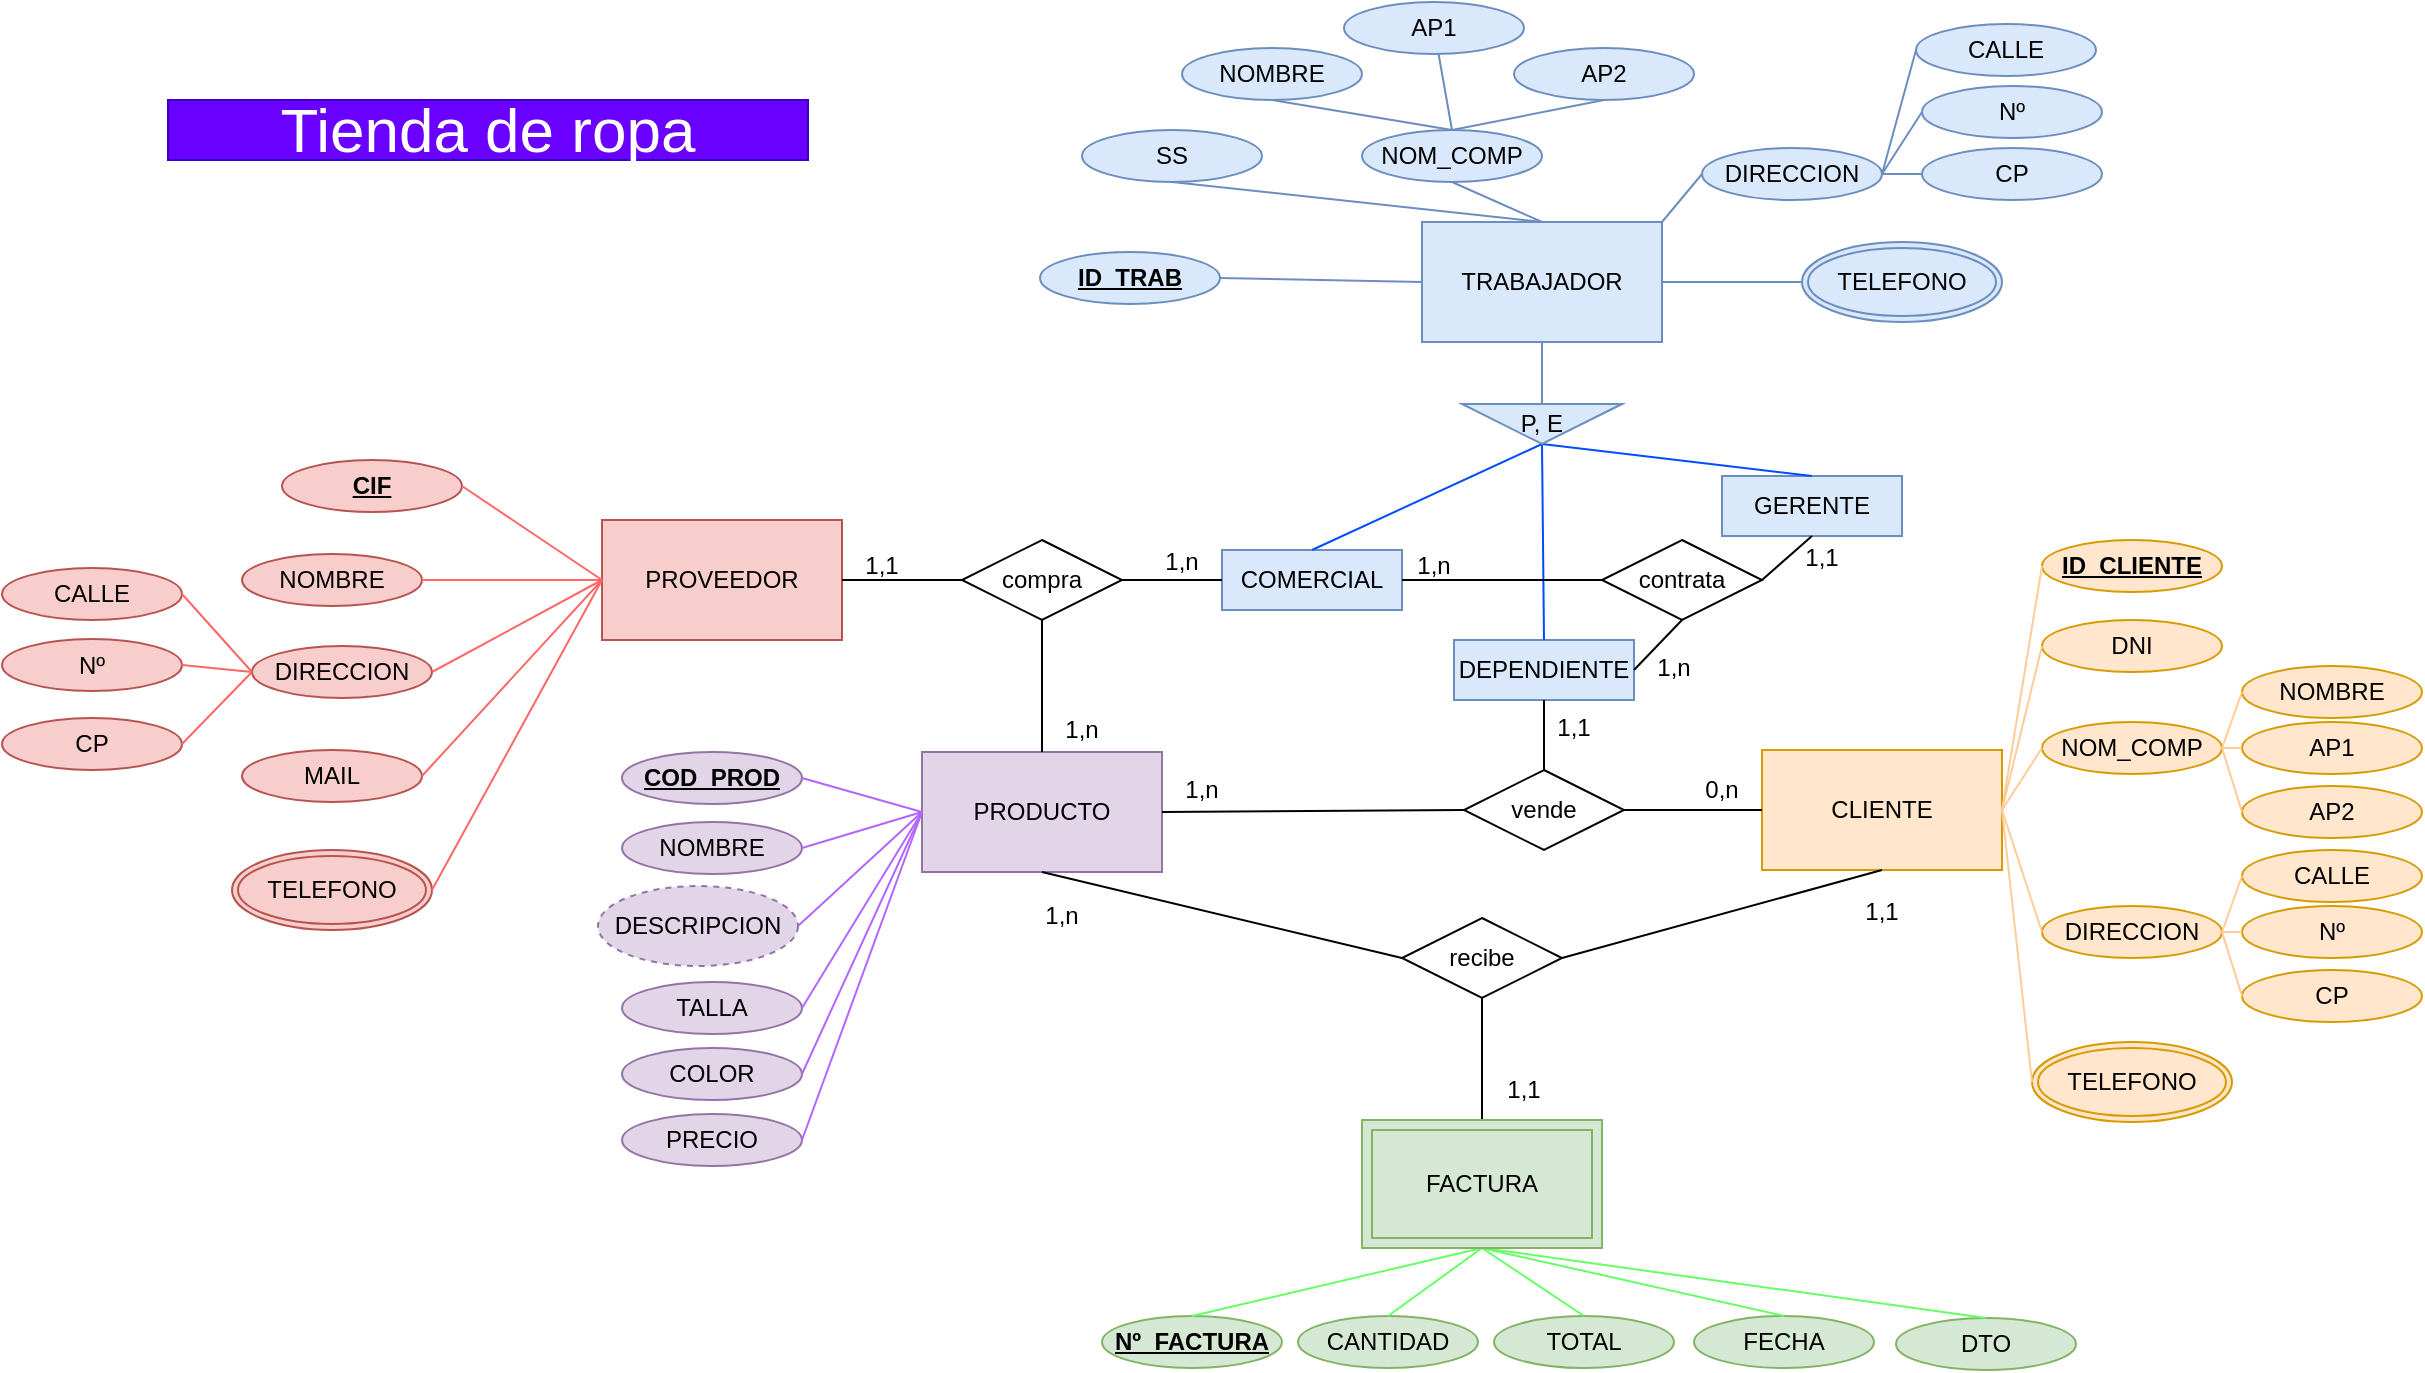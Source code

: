 <mxfile version="22.0.4" type="device">
  <diagram name="Página-1" id="v-BKjcXPvDKTuFPketS0">
    <mxGraphModel dx="1194" dy="1875" grid="1" gridSize="10" guides="1" tooltips="1" connect="1" arrows="1" fold="1" page="1" pageScale="1" pageWidth="827" pageHeight="1169" math="0" shadow="0">
      <root>
        <mxCell id="0" />
        <mxCell id="1" parent="0" />
        <mxCell id="u_h6qF6F0l-2hcXtqmzt-1" value="PRODUCTO" style="rounded=0;whiteSpace=wrap;html=1;fillColor=#e1d5e7;strokeColor=#9673a6;" parent="1" vertex="1">
          <mxGeometry x="220" y="285" width="120" height="60" as="geometry" />
        </mxCell>
        <mxCell id="u_h6qF6F0l-2hcXtqmzt-2" value="CLIENTE" style="rounded=0;whiteSpace=wrap;html=1;fillColor=#ffe6cc;strokeColor=#d79b00;" parent="1" vertex="1">
          <mxGeometry x="640" y="284" width="120" height="60" as="geometry" />
        </mxCell>
        <mxCell id="u_h6qF6F0l-2hcXtqmzt-3" value="PROVEEDOR" style="rounded=0;whiteSpace=wrap;html=1;fillColor=#f8cecc;strokeColor=#b85450;" parent="1" vertex="1">
          <mxGeometry x="60" y="169" width="120" height="60" as="geometry" />
        </mxCell>
        <mxCell id="u_h6qF6F0l-2hcXtqmzt-12" value="&lt;font style=&quot;font-size: 31px;&quot;&gt;Tienda de ropa&lt;/font&gt;" style="text;html=1;strokeColor=#3700CC;fillColor=#6a00ff;align=center;verticalAlign=middle;whiteSpace=wrap;rounded=0;fontColor=#ffffff;" parent="1" vertex="1">
          <mxGeometry x="-157" y="-41" width="320" height="30" as="geometry" />
        </mxCell>
        <mxCell id="u_h6qF6F0l-2hcXtqmzt-13" value="DEPENDIENTE" style="rounded=0;whiteSpace=wrap;html=1;fillColor=#dae8fc;strokeColor=#6c8ebf;" parent="1" vertex="1">
          <mxGeometry x="486" y="229" width="90" height="30" as="geometry" />
        </mxCell>
        <mxCell id="u_h6qF6F0l-2hcXtqmzt-14" value="COMERCIAL" style="rounded=0;whiteSpace=wrap;html=1;fillColor=#dae8fc;strokeColor=#6c8ebf;" parent="1" vertex="1">
          <mxGeometry x="370" y="184" width="90" height="30" as="geometry" />
        </mxCell>
        <mxCell id="u_h6qF6F0l-2hcXtqmzt-15" value="GERENTE" style="rounded=0;whiteSpace=wrap;html=1;fillColor=#dae8fc;strokeColor=#6c8ebf;" parent="1" vertex="1">
          <mxGeometry x="620" y="147" width="90" height="30" as="geometry" />
        </mxCell>
        <mxCell id="u_h6qF6F0l-2hcXtqmzt-17" value="compra" style="rhombus;whiteSpace=wrap;html=1;" parent="1" vertex="1">
          <mxGeometry x="240" y="179" width="80" height="40" as="geometry" />
        </mxCell>
        <mxCell id="u_h6qF6F0l-2hcXtqmzt-18" value="vende" style="rhombus;whiteSpace=wrap;html=1;" parent="1" vertex="1">
          <mxGeometry x="491" y="294" width="80" height="40" as="geometry" />
        </mxCell>
        <mxCell id="u_h6qF6F0l-2hcXtqmzt-19" value="" style="endArrow=none;html=1;rounded=0;entryX=0.5;entryY=1;entryDx=0;entryDy=0;" parent="1" source="u_h6qF6F0l-2hcXtqmzt-18" target="u_h6qF6F0l-2hcXtqmzt-13" edge="1">
          <mxGeometry width="50" height="50" relative="1" as="geometry">
            <mxPoint x="390" y="300" as="sourcePoint" />
            <mxPoint x="440" y="250" as="targetPoint" />
          </mxGeometry>
        </mxCell>
        <mxCell id="u_h6qF6F0l-2hcXtqmzt-20" value="" style="endArrow=none;html=1;rounded=0;entryX=0;entryY=0.5;entryDx=0;entryDy=0;exitX=1;exitY=0.5;exitDx=0;exitDy=0;" parent="1" source="u_h6qF6F0l-2hcXtqmzt-18" target="u_h6qF6F0l-2hcXtqmzt-2" edge="1">
          <mxGeometry width="50" height="50" relative="1" as="geometry">
            <mxPoint x="548" y="309" as="sourcePoint" />
            <mxPoint x="540" y="224" as="targetPoint" />
          </mxGeometry>
        </mxCell>
        <mxCell id="u_h6qF6F0l-2hcXtqmzt-21" value="" style="endArrow=none;html=1;rounded=0;entryX=0;entryY=0.5;entryDx=0;entryDy=0;exitX=1;exitY=0.5;exitDx=0;exitDy=0;" parent="1" source="u_h6qF6F0l-2hcXtqmzt-1" target="u_h6qF6F0l-2hcXtqmzt-18" edge="1">
          <mxGeometry width="50" height="50" relative="1" as="geometry">
            <mxPoint x="590" y="328" as="sourcePoint" />
            <mxPoint x="650" y="324" as="targetPoint" />
          </mxGeometry>
        </mxCell>
        <mxCell id="u_h6qF6F0l-2hcXtqmzt-22" value="" style="endArrow=none;html=1;rounded=0;entryX=0;entryY=0.5;entryDx=0;entryDy=0;exitX=1;exitY=0.5;exitDx=0;exitDy=0;" parent="1" source="u_h6qF6F0l-2hcXtqmzt-17" target="u_h6qF6F0l-2hcXtqmzt-14" edge="1">
          <mxGeometry width="50" height="50" relative="1" as="geometry">
            <mxPoint x="360" y="325" as="sourcePoint" />
            <mxPoint x="510" y="328" as="targetPoint" />
          </mxGeometry>
        </mxCell>
        <mxCell id="u_h6qF6F0l-2hcXtqmzt-23" value="" style="endArrow=none;html=1;rounded=0;entryX=0.5;entryY=0;entryDx=0;entryDy=0;exitX=0.5;exitY=1;exitDx=0;exitDy=0;" parent="1" source="u_h6qF6F0l-2hcXtqmzt-17" target="u_h6qF6F0l-2hcXtqmzt-1" edge="1">
          <mxGeometry width="50" height="50" relative="1" as="geometry">
            <mxPoint x="330" y="209" as="sourcePoint" />
            <mxPoint x="380" y="209" as="targetPoint" />
          </mxGeometry>
        </mxCell>
        <mxCell id="u_h6qF6F0l-2hcXtqmzt-24" value="" style="endArrow=none;html=1;rounded=0;entryX=1;entryY=0.5;entryDx=0;entryDy=0;exitX=0;exitY=0.5;exitDx=0;exitDy=0;" parent="1" source="u_h6qF6F0l-2hcXtqmzt-17" target="u_h6qF6F0l-2hcXtqmzt-3" edge="1">
          <mxGeometry width="50" height="50" relative="1" as="geometry">
            <mxPoint x="290" y="229" as="sourcePoint" />
            <mxPoint x="300" y="295" as="targetPoint" />
          </mxGeometry>
        </mxCell>
        <mxCell id="u_h6qF6F0l-2hcXtqmzt-25" value="" style="endArrow=none;html=1;rounded=0;entryX=1;entryY=0.5;entryDx=0;entryDy=0;exitX=0.5;exitY=0;exitDx=0;exitDy=0;strokeColor=#004DFF;" parent="1" source="u_h6qF6F0l-2hcXtqmzt-14" target="u_h6qF6F0l-2hcXtqmzt-29" edge="1">
          <mxGeometry width="50" height="50" relative="1" as="geometry">
            <mxPoint x="548" y="309" as="sourcePoint" />
            <mxPoint x="530" y="138" as="targetPoint" />
          </mxGeometry>
        </mxCell>
        <mxCell id="u_h6qF6F0l-2hcXtqmzt-26" value="" style="endArrow=none;html=1;rounded=0;entryX=1;entryY=0.5;entryDx=0;entryDy=0;exitX=0.5;exitY=0;exitDx=0;exitDy=0;strokeColor=#004DFF;" parent="1" source="u_h6qF6F0l-2hcXtqmzt-13" target="u_h6qF6F0l-2hcXtqmzt-29" edge="1">
          <mxGeometry width="50" height="50" relative="1" as="geometry">
            <mxPoint x="425" y="194" as="sourcePoint" />
            <mxPoint x="530" y="138" as="targetPoint" />
          </mxGeometry>
        </mxCell>
        <mxCell id="u_h6qF6F0l-2hcXtqmzt-27" value="" style="endArrow=none;html=1;rounded=0;exitX=0.5;exitY=0;exitDx=0;exitDy=0;entryX=1;entryY=0.5;entryDx=0;entryDy=0;strokeColor=#004DFF;" parent="1" source="u_h6qF6F0l-2hcXtqmzt-15" target="u_h6qF6F0l-2hcXtqmzt-29" edge="1">
          <mxGeometry width="50" height="50" relative="1" as="geometry">
            <mxPoint x="540" y="194" as="sourcePoint" />
            <mxPoint x="530" y="140" as="targetPoint" />
          </mxGeometry>
        </mxCell>
        <mxCell id="u_h6qF6F0l-2hcXtqmzt-28" value="TRABAJADOR" style="rounded=0;whiteSpace=wrap;html=1;fillColor=#dae8fc;strokeColor=#6c8ebf;" parent="1" vertex="1">
          <mxGeometry x="470" y="20" width="120" height="60" as="geometry" />
        </mxCell>
        <mxCell id="u_h6qF6F0l-2hcXtqmzt-29" value="P, E" style="triangle;whiteSpace=wrap;html=1;direction=south;fillColor=#dae8fc;strokeColor=#6c8ebf;" parent="1" vertex="1">
          <mxGeometry x="490" y="111" width="80" height="20" as="geometry" />
        </mxCell>
        <mxCell id="u_h6qF6F0l-2hcXtqmzt-30" value="" style="endArrow=none;html=1;rounded=0;entryX=0.5;entryY=1;entryDx=0;entryDy=0;exitX=0;exitY=0.5;exitDx=0;exitDy=0;fillColor=#dae8fc;strokeColor=#6c8ebf;" parent="1" source="u_h6qF6F0l-2hcXtqmzt-29" target="u_h6qF6F0l-2hcXtqmzt-28" edge="1">
          <mxGeometry width="50" height="50" relative="1" as="geometry">
            <mxPoint x="540" y="194" as="sourcePoint" />
            <mxPoint x="540" y="133" as="targetPoint" />
          </mxGeometry>
        </mxCell>
        <mxCell id="u_h6qF6F0l-2hcXtqmzt-31" value="contrata" style="rhombus;whiteSpace=wrap;html=1;" parent="1" vertex="1">
          <mxGeometry x="560" y="179" width="80" height="40" as="geometry" />
        </mxCell>
        <mxCell id="u_h6qF6F0l-2hcXtqmzt-32" value="" style="endArrow=none;html=1;rounded=0;entryX=0.5;entryY=1;entryDx=0;entryDy=0;exitX=1;exitY=0.5;exitDx=0;exitDy=0;" parent="1" source="u_h6qF6F0l-2hcXtqmzt-31" target="u_h6qF6F0l-2hcXtqmzt-15" edge="1">
          <mxGeometry width="50" height="50" relative="1" as="geometry">
            <mxPoint x="390" y="300" as="sourcePoint" />
            <mxPoint x="440" y="250" as="targetPoint" />
          </mxGeometry>
        </mxCell>
        <mxCell id="u_h6qF6F0l-2hcXtqmzt-33" value="" style="endArrow=none;html=1;rounded=0;entryX=0.5;entryY=1;entryDx=0;entryDy=0;exitX=1;exitY=0.5;exitDx=0;exitDy=0;" parent="1" source="u_h6qF6F0l-2hcXtqmzt-13" target="u_h6qF6F0l-2hcXtqmzt-31" edge="1">
          <mxGeometry width="50" height="50" relative="1" as="geometry">
            <mxPoint x="650" y="209" as="sourcePoint" />
            <mxPoint x="675" y="179" as="targetPoint" />
          </mxGeometry>
        </mxCell>
        <mxCell id="u_h6qF6F0l-2hcXtqmzt-34" value="" style="endArrow=none;html=1;rounded=0;entryX=0;entryY=0.5;entryDx=0;entryDy=0;exitX=1;exitY=0.5;exitDx=0;exitDy=0;" parent="1" source="u_h6qF6F0l-2hcXtqmzt-14" target="u_h6qF6F0l-2hcXtqmzt-31" edge="1">
          <mxGeometry width="50" height="50" relative="1" as="geometry">
            <mxPoint x="586" y="254" as="sourcePoint" />
            <mxPoint x="610" y="229" as="targetPoint" />
          </mxGeometry>
        </mxCell>
        <mxCell id="u_h6qF6F0l-2hcXtqmzt-35" value="recibe" style="rhombus;whiteSpace=wrap;html=1;" parent="1" vertex="1">
          <mxGeometry x="460" y="368" width="80" height="40" as="geometry" />
        </mxCell>
        <mxCell id="u_h6qF6F0l-2hcXtqmzt-36" value="" style="endArrow=none;html=1;rounded=0;entryX=0.5;entryY=1;entryDx=0;entryDy=0;exitX=1;exitY=0.5;exitDx=0;exitDy=0;" parent="1" source="u_h6qF6F0l-2hcXtqmzt-35" target="u_h6qF6F0l-2hcXtqmzt-2" edge="1">
          <mxGeometry width="50" height="50" relative="1" as="geometry">
            <mxPoint x="581" y="324" as="sourcePoint" />
            <mxPoint x="650" y="324" as="targetPoint" />
          </mxGeometry>
        </mxCell>
        <mxCell id="u_h6qF6F0l-2hcXtqmzt-37" value="" style="endArrow=none;html=1;rounded=0;entryX=0;entryY=0.5;entryDx=0;entryDy=0;exitX=0.5;exitY=1;exitDx=0;exitDy=0;" parent="1" source="u_h6qF6F0l-2hcXtqmzt-1" target="u_h6qF6F0l-2hcXtqmzt-35" edge="1">
          <mxGeometry width="50" height="50" relative="1" as="geometry">
            <mxPoint x="576" y="420" as="sourcePoint" />
            <mxPoint x="710" y="354" as="targetPoint" />
          </mxGeometry>
        </mxCell>
        <mxCell id="u_h6qF6F0l-2hcXtqmzt-38" value="" style="endArrow=none;html=1;rounded=0;entryX=0.5;entryY=1;entryDx=0;entryDy=0;exitX=0.5;exitY=0;exitDx=0;exitDy=0;" parent="1" source="u_h6qF6F0l-2hcXtqmzt-160" target="u_h6qF6F0l-2hcXtqmzt-35" edge="1">
          <mxGeometry width="50" height="50" relative="1" as="geometry">
            <mxPoint x="500.0" y="467" as="sourcePoint" />
            <mxPoint x="496" y="408" as="targetPoint" />
          </mxGeometry>
        </mxCell>
        <mxCell id="u_h6qF6F0l-2hcXtqmzt-39" value="&lt;b&gt;&lt;u&gt;ID_CLIENTE&lt;/u&gt;&lt;/b&gt;" style="ellipse;whiteSpace=wrap;html=1;fillColor=#ffe6cc;strokeColor=#d79b00;" parent="1" vertex="1">
          <mxGeometry x="780" y="179" width="90" height="26" as="geometry" />
        </mxCell>
        <mxCell id="u_h6qF6F0l-2hcXtqmzt-40" value="NOM_COMP" style="ellipse;whiteSpace=wrap;html=1;fillColor=#dae8fc;strokeColor=#6c8ebf;" parent="1" vertex="1">
          <mxGeometry x="440" y="-26" width="90" height="26" as="geometry" />
        </mxCell>
        <mxCell id="u_h6qF6F0l-2hcXtqmzt-41" value="NOMBRE" style="ellipse;whiteSpace=wrap;html=1;fillColor=#dae8fc;strokeColor=#6c8ebf;" parent="1" vertex="1">
          <mxGeometry x="350" y="-67" width="90" height="26" as="geometry" />
        </mxCell>
        <mxCell id="u_h6qF6F0l-2hcXtqmzt-42" value="AP1" style="ellipse;whiteSpace=wrap;html=1;fillColor=#dae8fc;strokeColor=#6c8ebf;" parent="1" vertex="1">
          <mxGeometry x="431" y="-90" width="90" height="26" as="geometry" />
        </mxCell>
        <mxCell id="u_h6qF6F0l-2hcXtqmzt-43" value="AP2" style="ellipse;whiteSpace=wrap;html=1;fillColor=#dae8fc;strokeColor=#6c8ebf;" parent="1" vertex="1">
          <mxGeometry x="516" y="-67" width="90" height="26" as="geometry" />
        </mxCell>
        <mxCell id="u_h6qF6F0l-2hcXtqmzt-44" value="DIRECCION" style="ellipse;whiteSpace=wrap;html=1;fillColor=#dae8fc;strokeColor=#6c8ebf;" parent="1" vertex="1">
          <mxGeometry x="610" y="-17" width="90" height="26" as="geometry" />
        </mxCell>
        <mxCell id="u_h6qF6F0l-2hcXtqmzt-45" value="CALLE" style="ellipse;whiteSpace=wrap;html=1;fillColor=#dae8fc;strokeColor=#6c8ebf;" parent="1" vertex="1">
          <mxGeometry x="717" y="-79" width="90" height="26" as="geometry" />
        </mxCell>
        <mxCell id="u_h6qF6F0l-2hcXtqmzt-46" value="Nº" style="ellipse;whiteSpace=wrap;html=1;fillColor=#dae8fc;strokeColor=#6c8ebf;" parent="1" vertex="1">
          <mxGeometry x="720" y="-48" width="90" height="26" as="geometry" />
        </mxCell>
        <mxCell id="u_h6qF6F0l-2hcXtqmzt-47" value="CP" style="ellipse;whiteSpace=wrap;html=1;fillColor=#dae8fc;strokeColor=#6c8ebf;" parent="1" vertex="1">
          <mxGeometry x="720" y="-17" width="90" height="26" as="geometry" />
        </mxCell>
        <mxCell id="u_h6qF6F0l-2hcXtqmzt-50" value="TELEFONO" style="ellipse;shape=doubleEllipse;margin=3;whiteSpace=wrap;html=1;align=center;fillColor=#dae8fc;strokeColor=#6c8ebf;" parent="1" vertex="1">
          <mxGeometry x="660" y="30" width="100" height="40" as="geometry" />
        </mxCell>
        <mxCell id="u_h6qF6F0l-2hcXtqmzt-52" value="" style="endArrow=none;html=1;rounded=0;entryX=0;entryY=0.5;entryDx=0;entryDy=0;exitX=1;exitY=0.5;exitDx=0;exitDy=0;strokeColor=#FFCC99;" parent="1" source="u_h6qF6F0l-2hcXtqmzt-2" target="u_h6qF6F0l-2hcXtqmzt-39" edge="1">
          <mxGeometry width="50" height="50" relative="1" as="geometry">
            <mxPoint x="640" y="400" as="sourcePoint" />
            <mxPoint x="690" y="350" as="targetPoint" />
          </mxGeometry>
        </mxCell>
        <mxCell id="u_h6qF6F0l-2hcXtqmzt-56" value="" style="endArrow=none;html=1;rounded=0;entryX=0.5;entryY=1;entryDx=0;entryDy=0;exitX=0.5;exitY=0;exitDx=0;exitDy=0;strokeColor=#6c8ebf;fillColor=#dae8fc;" parent="1" source="u_h6qF6F0l-2hcXtqmzt-40" target="u_h6qF6F0l-2hcXtqmzt-41" edge="1">
          <mxGeometry width="50" height="50" relative="1" as="geometry">
            <mxPoint x="585" y="-125" as="sourcePoint" />
            <mxPoint x="602" y="-52" as="targetPoint" />
          </mxGeometry>
        </mxCell>
        <mxCell id="u_h6qF6F0l-2hcXtqmzt-57" value="" style="endArrow=none;html=1;rounded=0;exitX=0.5;exitY=0;exitDx=0;exitDy=0;strokeColor=#6c8ebf;fillColor=#dae8fc;" parent="1" source="u_h6qF6F0l-2hcXtqmzt-40" target="u_h6qF6F0l-2hcXtqmzt-42" edge="1">
          <mxGeometry width="50" height="50" relative="1" as="geometry">
            <mxPoint x="685" y="-156" as="sourcePoint" />
            <mxPoint x="705" y="-182" as="targetPoint" />
          </mxGeometry>
        </mxCell>
        <mxCell id="u_h6qF6F0l-2hcXtqmzt-58" value="" style="endArrow=none;html=1;rounded=0;entryX=0.5;entryY=1;entryDx=0;entryDy=0;exitX=0.5;exitY=0;exitDx=0;exitDy=0;strokeColor=#6c8ebf;fillColor=#dae8fc;" parent="1" source="u_h6qF6F0l-2hcXtqmzt-40" target="u_h6qF6F0l-2hcXtqmzt-43" edge="1">
          <mxGeometry width="50" height="50" relative="1" as="geometry">
            <mxPoint x="685" y="-156" as="sourcePoint" />
            <mxPoint x="705" y="-151" as="targetPoint" />
          </mxGeometry>
        </mxCell>
        <mxCell id="u_h6qF6F0l-2hcXtqmzt-59" value="" style="endArrow=none;html=1;rounded=0;entryX=0;entryY=0.5;entryDx=0;entryDy=0;exitX=1;exitY=0.5;exitDx=0;exitDy=0;strokeColor=#6c8ebf;fillColor=#dae8fc;" parent="1" source="u_h6qF6F0l-2hcXtqmzt-44" target="u_h6qF6F0l-2hcXtqmzt-45" edge="1">
          <mxGeometry width="50" height="50" relative="1" as="geometry">
            <mxPoint x="760" y="-156" as="sourcePoint" />
            <mxPoint x="780" y="-118" as="targetPoint" />
          </mxGeometry>
        </mxCell>
        <mxCell id="u_h6qF6F0l-2hcXtqmzt-60" value="" style="endArrow=none;html=1;rounded=0;entryX=0;entryY=0.5;entryDx=0;entryDy=0;exitX=1;exitY=0.5;exitDx=0;exitDy=0;strokeColor=#6c8ebf;fillColor=#dae8fc;" parent="1" source="u_h6qF6F0l-2hcXtqmzt-44" target="u_h6qF6F0l-2hcXtqmzt-46" edge="1">
          <mxGeometry width="50" height="50" relative="1" as="geometry">
            <mxPoint x="760" y="-56" as="sourcePoint" />
            <mxPoint x="780" y="-76" as="targetPoint" />
          </mxGeometry>
        </mxCell>
        <mxCell id="u_h6qF6F0l-2hcXtqmzt-61" value="" style="endArrow=none;html=1;rounded=0;entryX=0;entryY=0.5;entryDx=0;entryDy=0;exitX=1;exitY=0.5;exitDx=0;exitDy=0;strokeColor=#6c8ebf;fillColor=#dae8fc;" parent="1" source="u_h6qF6F0l-2hcXtqmzt-44" target="u_h6qF6F0l-2hcXtqmzt-47" edge="1">
          <mxGeometry width="50" height="50" relative="1" as="geometry">
            <mxPoint x="760" y="-56" as="sourcePoint" />
            <mxPoint x="780" y="-42" as="targetPoint" />
          </mxGeometry>
        </mxCell>
        <mxCell id="u_h6qF6F0l-2hcXtqmzt-62" value="DNI" style="ellipse;whiteSpace=wrap;html=1;fillColor=#ffe6cc;strokeColor=#d79b00;" parent="1" vertex="1">
          <mxGeometry x="780" y="219" width="90" height="26" as="geometry" />
        </mxCell>
        <mxCell id="u_h6qF6F0l-2hcXtqmzt-63" value="" style="endArrow=none;html=1;rounded=0;entryX=0;entryY=0.5;entryDx=0;entryDy=0;exitX=1;exitY=0.5;exitDx=0;exitDy=0;strokeColor=#FFCC99;" parent="1" source="u_h6qF6F0l-2hcXtqmzt-2" target="u_h6qF6F0l-2hcXtqmzt-62" edge="1">
          <mxGeometry width="50" height="50" relative="1" as="geometry">
            <mxPoint x="770" y="324" as="sourcePoint" />
            <mxPoint x="790" y="202" as="targetPoint" />
          </mxGeometry>
        </mxCell>
        <mxCell id="u_h6qF6F0l-2hcXtqmzt-65" value="NOMBRE" style="ellipse;whiteSpace=wrap;html=1;fillColor=#f8cecc;strokeColor=#b85450;" parent="1" vertex="1">
          <mxGeometry x="-120" y="186" width="90" height="26" as="geometry" />
        </mxCell>
        <mxCell id="u_h6qF6F0l-2hcXtqmzt-68" value="DIRECCION" style="ellipse;whiteSpace=wrap;html=1;fillColor=#f8cecc;strokeColor=#b85450;" parent="1" vertex="1">
          <mxGeometry x="-115" y="232" width="90" height="26" as="geometry" />
        </mxCell>
        <mxCell id="u_h6qF6F0l-2hcXtqmzt-69" value="CALLE" style="ellipse;whiteSpace=wrap;html=1;fillColor=#f8cecc;strokeColor=#b85450;" parent="1" vertex="1">
          <mxGeometry x="-240" y="193" width="90" height="26" as="geometry" />
        </mxCell>
        <mxCell id="u_h6qF6F0l-2hcXtqmzt-70" value="Nº" style="ellipse;whiteSpace=wrap;html=1;fillColor=#f8cecc;strokeColor=#b85450;" parent="1" vertex="1">
          <mxGeometry x="-240" y="228.5" width="90" height="26" as="geometry" />
        </mxCell>
        <mxCell id="u_h6qF6F0l-2hcXtqmzt-71" value="CP" style="ellipse;whiteSpace=wrap;html=1;fillColor=#f8cecc;strokeColor=#b85450;" parent="1" vertex="1">
          <mxGeometry x="-240" y="268" width="90" height="26" as="geometry" />
        </mxCell>
        <mxCell id="u_h6qF6F0l-2hcXtqmzt-72" value="TELEFONO" style="ellipse;shape=doubleEllipse;margin=3;whiteSpace=wrap;html=1;align=center;fillColor=#f8cecc;strokeColor=#b85450;" parent="1" vertex="1">
          <mxGeometry x="-125" y="334" width="100" height="40" as="geometry" />
        </mxCell>
        <mxCell id="u_h6qF6F0l-2hcXtqmzt-73" value="" style="endArrow=none;html=1;rounded=0;entryX=1;entryY=0.5;entryDx=0;entryDy=0;exitX=0;exitY=0.5;exitDx=0;exitDy=0;strokeColor=#FF6666;" parent="1" source="u_h6qF6F0l-2hcXtqmzt-3" target="u_h6qF6F0l-2hcXtqmzt-65" edge="1">
          <mxGeometry width="50" height="50" relative="1" as="geometry">
            <mxPoint x="60" y="200" as="sourcePoint" />
            <mxPoint y="134.5" as="targetPoint" />
          </mxGeometry>
        </mxCell>
        <mxCell id="u_h6qF6F0l-2hcXtqmzt-83" value="&lt;b&gt;&lt;u&gt;CIF&lt;/u&gt;&lt;/b&gt;" style="ellipse;whiteSpace=wrap;html=1;fillColor=#f8cecc;strokeColor=#b85450;" parent="1" vertex="1">
          <mxGeometry x="-100" y="139" width="90" height="26" as="geometry" />
        </mxCell>
        <mxCell id="u_h6qF6F0l-2hcXtqmzt-84" value="" style="endArrow=none;html=1;rounded=0;entryX=1;entryY=0.5;entryDx=0;entryDy=0;exitX=0;exitY=0.5;exitDx=0;exitDy=0;strokeColor=#FF6666;" parent="1" source="u_h6qF6F0l-2hcXtqmzt-3" target="u_h6qF6F0l-2hcXtqmzt-83" edge="1">
          <mxGeometry width="50" height="50" relative="1" as="geometry">
            <mxPoint x="-20" y="256.5" as="sourcePoint" />
            <mxPoint x="10" y="144.5" as="targetPoint" />
          </mxGeometry>
        </mxCell>
        <mxCell id="u_h6qF6F0l-2hcXtqmzt-87" value="" style="endArrow=none;html=1;rounded=0;entryX=1;entryY=0.5;entryDx=0;entryDy=0;exitX=0;exitY=0.5;exitDx=0;exitDy=0;strokeColor=#FF6666;" parent="1" source="u_h6qF6F0l-2hcXtqmzt-3" target="u_h6qF6F0l-2hcXtqmzt-68" edge="1">
          <mxGeometry width="50" height="50" relative="1" as="geometry">
            <mxPoint x="70" y="209" as="sourcePoint" />
            <mxPoint x="-20" y="209" as="targetPoint" />
          </mxGeometry>
        </mxCell>
        <mxCell id="u_h6qF6F0l-2hcXtqmzt-88" value="" style="endArrow=none;html=1;rounded=0;entryX=1;entryY=0.5;entryDx=0;entryDy=0;exitX=0;exitY=0.5;exitDx=0;exitDy=0;strokeColor=#FF6666;" parent="1" source="u_h6qF6F0l-2hcXtqmzt-3" target="u_h6qF6F0l-2hcXtqmzt-72" edge="1">
          <mxGeometry width="50" height="50" relative="1" as="geometry">
            <mxPoint x="70" y="209" as="sourcePoint" />
            <mxPoint x="-15" y="256" as="targetPoint" />
          </mxGeometry>
        </mxCell>
        <mxCell id="u_h6qF6F0l-2hcXtqmzt-89" value="" style="endArrow=none;html=1;rounded=0;entryX=1;entryY=0.5;entryDx=0;entryDy=0;exitX=0;exitY=0.5;exitDx=0;exitDy=0;strokeColor=#FF6666;" parent="1" source="u_h6qF6F0l-2hcXtqmzt-68" target="u_h6qF6F0l-2hcXtqmzt-69" edge="1">
          <mxGeometry width="50" height="50" relative="1" as="geometry">
            <mxPoint x="80" y="219" as="sourcePoint" />
            <mxPoint x="-5" y="266" as="targetPoint" />
          </mxGeometry>
        </mxCell>
        <mxCell id="u_h6qF6F0l-2hcXtqmzt-90" value="" style="endArrow=none;html=1;rounded=0;entryX=1;entryY=0.5;entryDx=0;entryDy=0;exitX=0;exitY=0.5;exitDx=0;exitDy=0;strokeColor=#FF6666;" parent="1" source="u_h6qF6F0l-2hcXtqmzt-68" target="u_h6qF6F0l-2hcXtqmzt-70" edge="1">
          <mxGeometry width="50" height="50" relative="1" as="geometry">
            <mxPoint x="-105" y="256" as="sourcePoint" />
            <mxPoint x="-140" y="216" as="targetPoint" />
          </mxGeometry>
        </mxCell>
        <mxCell id="u_h6qF6F0l-2hcXtqmzt-91" value="" style="endArrow=none;html=1;rounded=0;entryX=1;entryY=0.5;entryDx=0;entryDy=0;exitX=0;exitY=0.5;exitDx=0;exitDy=0;strokeColor=#FF6666;" parent="1" source="u_h6qF6F0l-2hcXtqmzt-68" target="u_h6qF6F0l-2hcXtqmzt-71" edge="1">
          <mxGeometry width="50" height="50" relative="1" as="geometry">
            <mxPoint x="-95" y="266" as="sourcePoint" />
            <mxPoint x="-130" y="226" as="targetPoint" />
          </mxGeometry>
        </mxCell>
        <mxCell id="u_h6qF6F0l-2hcXtqmzt-92" value="MAIL" style="ellipse;whiteSpace=wrap;html=1;fillColor=#f8cecc;strokeColor=#b85450;" parent="1" vertex="1">
          <mxGeometry x="-120" y="284" width="90" height="26" as="geometry" />
        </mxCell>
        <mxCell id="u_h6qF6F0l-2hcXtqmzt-93" value="" style="endArrow=none;html=1;rounded=0;entryX=1;entryY=0.5;entryDx=0;entryDy=0;exitX=0;exitY=0.5;exitDx=0;exitDy=0;strokeColor=#FF6666;" parent="1" source="u_h6qF6F0l-2hcXtqmzt-3" target="u_h6qF6F0l-2hcXtqmzt-92" edge="1">
          <mxGeometry width="50" height="50" relative="1" as="geometry">
            <mxPoint x="70" y="209" as="sourcePoint" />
            <mxPoint x="-15" y="364" as="targetPoint" />
          </mxGeometry>
        </mxCell>
        <mxCell id="u_h6qF6F0l-2hcXtqmzt-94" value="&lt;b&gt;&lt;u&gt;Nº_FACTURA&lt;/u&gt;&lt;/b&gt;" style="ellipse;whiteSpace=wrap;html=1;fillColor=#d5e8d4;strokeColor=#82b366;" parent="1" vertex="1">
          <mxGeometry x="310" y="567" width="90" height="26" as="geometry" />
        </mxCell>
        <mxCell id="u_h6qF6F0l-2hcXtqmzt-95" value="CANTIDAD" style="ellipse;whiteSpace=wrap;html=1;fillColor=#d5e8d4;strokeColor=#82b366;" parent="1" vertex="1">
          <mxGeometry x="408" y="567" width="90" height="26" as="geometry" />
        </mxCell>
        <mxCell id="u_h6qF6F0l-2hcXtqmzt-96" value="TOTAL" style="ellipse;whiteSpace=wrap;html=1;fillColor=#d5e8d4;strokeColor=#82b366;" parent="1" vertex="1">
          <mxGeometry x="506" y="567" width="90" height="26" as="geometry" />
        </mxCell>
        <mxCell id="u_h6qF6F0l-2hcXtqmzt-97" value="FECHA" style="ellipse;whiteSpace=wrap;html=1;fillColor=#d5e8d4;strokeColor=#82b366;" parent="1" vertex="1">
          <mxGeometry x="606" y="567" width="90" height="26" as="geometry" />
        </mxCell>
        <mxCell id="u_h6qF6F0l-2hcXtqmzt-99" value="" style="endArrow=none;html=1;rounded=0;entryX=0.5;entryY=0;entryDx=0;entryDy=0;exitX=0.5;exitY=1;exitDx=0;exitDy=0;strokeColor=#66FF66;" parent="1" source="u_h6qF6F0l-2hcXtqmzt-160" target="u_h6qF6F0l-2hcXtqmzt-97" edge="1">
          <mxGeometry width="50" height="50" relative="1" as="geometry">
            <mxPoint x="500.0" y="527" as="sourcePoint" />
            <mxPoint x="780" y="497" as="targetPoint" />
          </mxGeometry>
        </mxCell>
        <mxCell id="u_h6qF6F0l-2hcXtqmzt-100" value="" style="endArrow=none;html=1;rounded=0;entryX=0.5;entryY=0;entryDx=0;entryDy=0;exitX=0.5;exitY=1;exitDx=0;exitDy=0;strokeColor=#66FF66;" parent="1" source="u_h6qF6F0l-2hcXtqmzt-160" target="u_h6qF6F0l-2hcXtqmzt-96" edge="1">
          <mxGeometry width="50" height="50" relative="1" as="geometry">
            <mxPoint x="500.0" y="527" as="sourcePoint" />
            <mxPoint x="661" y="577" as="targetPoint" />
          </mxGeometry>
        </mxCell>
        <mxCell id="u_h6qF6F0l-2hcXtqmzt-101" value="" style="endArrow=none;html=1;rounded=0;entryX=0.5;entryY=0;entryDx=0;entryDy=0;exitX=0.5;exitY=1;exitDx=0;exitDy=0;strokeColor=#66FF66;" parent="1" source="u_h6qF6F0l-2hcXtqmzt-160" target="u_h6qF6F0l-2hcXtqmzt-95" edge="1">
          <mxGeometry width="50" height="50" relative="1" as="geometry">
            <mxPoint x="500.0" y="527" as="sourcePoint" />
            <mxPoint x="561" y="577" as="targetPoint" />
          </mxGeometry>
        </mxCell>
        <mxCell id="u_h6qF6F0l-2hcXtqmzt-102" value="" style="endArrow=none;html=1;rounded=0;entryX=0.5;entryY=0;entryDx=0;entryDy=0;exitX=0.5;exitY=1;exitDx=0;exitDy=0;strokeColor=#66FF66;" parent="1" source="u_h6qF6F0l-2hcXtqmzt-160" target="u_h6qF6F0l-2hcXtqmzt-94" edge="1">
          <mxGeometry width="50" height="50" relative="1" as="geometry">
            <mxPoint x="500.0" y="527" as="sourcePoint" />
            <mxPoint x="463" y="577" as="targetPoint" />
          </mxGeometry>
        </mxCell>
        <mxCell id="u_h6qF6F0l-2hcXtqmzt-104" value="&lt;b&gt;&lt;u&gt;COD_PROD&lt;/u&gt;&lt;/b&gt;" style="ellipse;whiteSpace=wrap;html=1;fillColor=#e1d5e7;strokeColor=#9673a6;" parent="1" vertex="1">
          <mxGeometry x="70" y="285" width="90" height="26" as="geometry" />
        </mxCell>
        <mxCell id="u_h6qF6F0l-2hcXtqmzt-105" value="NOMBRE" style="ellipse;whiteSpace=wrap;html=1;fillColor=#e1d5e7;strokeColor=#9673a6;" parent="1" vertex="1">
          <mxGeometry x="70" y="320" width="90" height="26" as="geometry" />
        </mxCell>
        <mxCell id="u_h6qF6F0l-2hcXtqmzt-107" value="TALLA" style="ellipse;whiteSpace=wrap;html=1;fillColor=#e1d5e7;strokeColor=#9673a6;" parent="1" vertex="1">
          <mxGeometry x="70" y="400" width="90" height="26" as="geometry" />
        </mxCell>
        <mxCell id="u_h6qF6F0l-2hcXtqmzt-108" value="COLOR" style="ellipse;whiteSpace=wrap;html=1;fillColor=#e1d5e7;strokeColor=#9673a6;" parent="1" vertex="1">
          <mxGeometry x="70" y="433" width="90" height="26" as="geometry" />
        </mxCell>
        <mxCell id="u_h6qF6F0l-2hcXtqmzt-109" value="PRECIO" style="ellipse;whiteSpace=wrap;html=1;fillColor=#e1d5e7;strokeColor=#9673a6;" parent="1" vertex="1">
          <mxGeometry x="70" y="466" width="90" height="26" as="geometry" />
        </mxCell>
        <mxCell id="u_h6qF6F0l-2hcXtqmzt-110" value="" style="endArrow=none;html=1;rounded=0;entryX=0;entryY=0.5;entryDx=0;entryDy=0;exitX=1;exitY=0.5;exitDx=0;exitDy=0;strokeColor=#B266FF;" parent="1" source="u_h6qF6F0l-2hcXtqmzt-104" target="u_h6qF6F0l-2hcXtqmzt-1" edge="1">
          <mxGeometry width="50" height="50" relative="1" as="geometry">
            <mxPoint x="540" y="400" as="sourcePoint" />
            <mxPoint x="590" y="350" as="targetPoint" />
          </mxGeometry>
        </mxCell>
        <mxCell id="u_h6qF6F0l-2hcXtqmzt-111" value="" style="endArrow=none;html=1;rounded=0;entryX=0;entryY=0.5;entryDx=0;entryDy=0;exitX=1;exitY=0.5;exitDx=0;exitDy=0;strokeColor=#B266FF;" parent="1" source="u_h6qF6F0l-2hcXtqmzt-105" target="u_h6qF6F0l-2hcXtqmzt-1" edge="1">
          <mxGeometry width="50" height="50" relative="1" as="geometry">
            <mxPoint x="170" y="308" as="sourcePoint" />
            <mxPoint x="230" y="325" as="targetPoint" />
          </mxGeometry>
        </mxCell>
        <mxCell id="u_h6qF6F0l-2hcXtqmzt-112" value="" style="endArrow=none;html=1;rounded=0;entryX=0;entryY=0.5;entryDx=0;entryDy=0;exitX=1;exitY=0.5;exitDx=0;exitDy=0;strokeColor=#B266FF;" parent="1" source="u_h6qF6F0l-2hcXtqmzt-159" target="u_h6qF6F0l-2hcXtqmzt-1" edge="1">
          <mxGeometry width="50" height="50" relative="1" as="geometry">
            <mxPoint x="160" y="367" as="sourcePoint" />
            <mxPoint x="230" y="325" as="targetPoint" />
          </mxGeometry>
        </mxCell>
        <mxCell id="u_h6qF6F0l-2hcXtqmzt-113" value="" style="endArrow=none;html=1;rounded=0;entryX=0;entryY=0.5;entryDx=0;entryDy=0;exitX=1;exitY=0.5;exitDx=0;exitDy=0;strokeColor=#B266FF;" parent="1" source="u_h6qF6F0l-2hcXtqmzt-107" target="u_h6qF6F0l-2hcXtqmzt-1" edge="1">
          <mxGeometry width="50" height="50" relative="1" as="geometry">
            <mxPoint x="170" y="377" as="sourcePoint" />
            <mxPoint x="230" y="325" as="targetPoint" />
          </mxGeometry>
        </mxCell>
        <mxCell id="u_h6qF6F0l-2hcXtqmzt-114" value="" style="endArrow=none;html=1;rounded=0;entryX=0;entryY=0.5;entryDx=0;entryDy=0;exitX=1;exitY=0.5;exitDx=0;exitDy=0;strokeColor=#B266FF;" parent="1" source="u_h6qF6F0l-2hcXtqmzt-108" target="u_h6qF6F0l-2hcXtqmzt-1" edge="1">
          <mxGeometry width="50" height="50" relative="1" as="geometry">
            <mxPoint x="170" y="410" as="sourcePoint" />
            <mxPoint x="230" y="325" as="targetPoint" />
          </mxGeometry>
        </mxCell>
        <mxCell id="u_h6qF6F0l-2hcXtqmzt-115" value="" style="endArrow=none;html=1;rounded=0;entryX=0;entryY=0.5;entryDx=0;entryDy=0;exitX=1;exitY=0.5;exitDx=0;exitDy=0;strokeColor=#B266FF;" parent="1" source="u_h6qF6F0l-2hcXtqmzt-109" target="u_h6qF6F0l-2hcXtqmzt-1" edge="1">
          <mxGeometry width="50" height="50" relative="1" as="geometry">
            <mxPoint x="170" y="443" as="sourcePoint" />
            <mxPoint x="230" y="325" as="targetPoint" />
          </mxGeometry>
        </mxCell>
        <mxCell id="u_h6qF6F0l-2hcXtqmzt-116" value="&lt;b&gt;&lt;u&gt;ID_TRAB&lt;/u&gt;&lt;/b&gt;" style="ellipse;whiteSpace=wrap;html=1;fillColor=#dae8fc;strokeColor=#6c8ebf;" parent="1" vertex="1">
          <mxGeometry x="279" y="35" width="90" height="26" as="geometry" />
        </mxCell>
        <mxCell id="u_h6qF6F0l-2hcXtqmzt-117" value="SS" style="ellipse;whiteSpace=wrap;html=1;fillColor=#dae8fc;strokeColor=#6c8ebf;" parent="1" vertex="1">
          <mxGeometry x="300" y="-26" width="90" height="26" as="geometry" />
        </mxCell>
        <mxCell id="u_h6qF6F0l-2hcXtqmzt-120" value="" style="endArrow=none;html=1;rounded=0;entryX=0.5;entryY=1;entryDx=0;entryDy=0;exitX=0.5;exitY=0;exitDx=0;exitDy=0;strokeColor=#6c8ebf;fillColor=#dae8fc;" parent="1" source="u_h6qF6F0l-2hcXtqmzt-28" target="u_h6qF6F0l-2hcXtqmzt-117" edge="1">
          <mxGeometry width="50" height="50" relative="1" as="geometry">
            <mxPoint x="645" y="-76" as="sourcePoint" />
            <mxPoint x="565" y="-136" as="targetPoint" />
          </mxGeometry>
        </mxCell>
        <mxCell id="u_h6qF6F0l-2hcXtqmzt-121" value="" style="endArrow=none;html=1;rounded=0;entryX=1;entryY=0.5;entryDx=0;entryDy=0;exitX=0;exitY=0.5;exitDx=0;exitDy=0;strokeColor=#6c8ebf;fillColor=#dae8fc;" parent="1" source="u_h6qF6F0l-2hcXtqmzt-28" target="u_h6qF6F0l-2hcXtqmzt-116" edge="1">
          <mxGeometry width="50" height="50" relative="1" as="geometry">
            <mxPoint x="540" y="30" as="sourcePoint" />
            <mxPoint x="541" y="-30" as="targetPoint" />
          </mxGeometry>
        </mxCell>
        <mxCell id="u_h6qF6F0l-2hcXtqmzt-123" value="" style="endArrow=none;html=1;rounded=0;entryX=0.5;entryY=1;entryDx=0;entryDy=0;exitX=0.5;exitY=0;exitDx=0;exitDy=0;strokeColor=#6c8ebf;fillColor=#dae8fc;" parent="1" source="u_h6qF6F0l-2hcXtqmzt-28" target="u_h6qF6F0l-2hcXtqmzt-40" edge="1">
          <mxGeometry width="50" height="50" relative="1" as="geometry">
            <mxPoint x="550" y="40" as="sourcePoint" />
            <mxPoint x="551" y="-20" as="targetPoint" />
          </mxGeometry>
        </mxCell>
        <mxCell id="u_h6qF6F0l-2hcXtqmzt-124" value="" style="endArrow=none;html=1;rounded=0;entryX=0;entryY=0.5;entryDx=0;entryDy=0;exitX=1;exitY=0;exitDx=0;exitDy=0;strokeColor=#6c8ebf;fillColor=#dae8fc;" parent="1" source="u_h6qF6F0l-2hcXtqmzt-28" target="u_h6qF6F0l-2hcXtqmzt-44" edge="1">
          <mxGeometry width="50" height="50" relative="1" as="geometry">
            <mxPoint x="540" y="30" as="sourcePoint" />
            <mxPoint x="645" y="-50" as="targetPoint" />
          </mxGeometry>
        </mxCell>
        <mxCell id="u_h6qF6F0l-2hcXtqmzt-125" value="" style="endArrow=none;html=1;rounded=0;entryX=0;entryY=0.5;entryDx=0;entryDy=0;exitX=1;exitY=0.5;exitDx=0;exitDy=0;strokeColor=#6c8ebf;fillColor=#dae8fc;" parent="1" source="u_h6qF6F0l-2hcXtqmzt-28" target="u_h6qF6F0l-2hcXtqmzt-50" edge="1">
          <mxGeometry width="50" height="50" relative="1" as="geometry">
            <mxPoint x="540" y="30" as="sourcePoint" />
            <mxPoint x="630" y="-6" as="targetPoint" />
          </mxGeometry>
        </mxCell>
        <mxCell id="u_h6qF6F0l-2hcXtqmzt-126" value="1,1" style="text;html=1;strokeColor=none;fillColor=none;align=center;verticalAlign=middle;whiteSpace=wrap;rounded=0;" parent="1" vertex="1">
          <mxGeometry x="170" y="177" width="60" height="30" as="geometry" />
        </mxCell>
        <mxCell id="u_h6qF6F0l-2hcXtqmzt-127" value="1,n" style="text;html=1;strokeColor=none;fillColor=none;align=center;verticalAlign=middle;whiteSpace=wrap;rounded=0;" parent="1" vertex="1">
          <mxGeometry x="320" y="175" width="60" height="30" as="geometry" />
        </mxCell>
        <mxCell id="u_h6qF6F0l-2hcXtqmzt-128" value="1,n" style="text;html=1;strokeColor=none;fillColor=none;align=center;verticalAlign=middle;whiteSpace=wrap;rounded=0;" parent="1" vertex="1">
          <mxGeometry x="270" y="259" width="60" height="30" as="geometry" />
        </mxCell>
        <mxCell id="u_h6qF6F0l-2hcXtqmzt-129" value="1,n" style="text;html=1;strokeColor=none;fillColor=none;align=center;verticalAlign=middle;whiteSpace=wrap;rounded=0;" parent="1" vertex="1">
          <mxGeometry x="330" y="289" width="60" height="30" as="geometry" />
        </mxCell>
        <mxCell id="u_h6qF6F0l-2hcXtqmzt-130" value="0,n" style="text;html=1;strokeColor=none;fillColor=none;align=center;verticalAlign=middle;whiteSpace=wrap;rounded=0;" parent="1" vertex="1">
          <mxGeometry x="590" y="289" width="60" height="30" as="geometry" />
        </mxCell>
        <mxCell id="u_h6qF6F0l-2hcXtqmzt-131" value="1,1" style="text;html=1;strokeColor=none;fillColor=none;align=center;verticalAlign=middle;whiteSpace=wrap;rounded=0;" parent="1" vertex="1">
          <mxGeometry x="516" y="258" width="60" height="30" as="geometry" />
        </mxCell>
        <mxCell id="u_h6qF6F0l-2hcXtqmzt-132" value="1,1" style="text;html=1;strokeColor=none;fillColor=none;align=center;verticalAlign=middle;whiteSpace=wrap;rounded=0;" parent="1" vertex="1">
          <mxGeometry x="491" y="439" width="60" height="30" as="geometry" />
        </mxCell>
        <mxCell id="u_h6qF6F0l-2hcXtqmzt-133" value="1,1" style="text;html=1;strokeColor=none;fillColor=none;align=center;verticalAlign=middle;whiteSpace=wrap;rounded=0;" parent="1" vertex="1">
          <mxGeometry x="670" y="350" width="60" height="30" as="geometry" />
        </mxCell>
        <mxCell id="u_h6qF6F0l-2hcXtqmzt-134" value="1,n" style="text;html=1;strokeColor=none;fillColor=none;align=center;verticalAlign=middle;whiteSpace=wrap;rounded=0;" parent="1" vertex="1">
          <mxGeometry x="260" y="352" width="60" height="30" as="geometry" />
        </mxCell>
        <mxCell id="u_h6qF6F0l-2hcXtqmzt-135" value="DTO" style="ellipse;whiteSpace=wrap;html=1;fillColor=#d5e8d4;strokeColor=#82b366;" parent="1" vertex="1">
          <mxGeometry x="707" y="568" width="90" height="26" as="geometry" />
        </mxCell>
        <mxCell id="u_h6qF6F0l-2hcXtqmzt-136" value="" style="endArrow=none;html=1;rounded=0;entryX=0.5;entryY=0;entryDx=0;entryDy=0;exitX=0.5;exitY=1;exitDx=0;exitDy=0;strokeColor=#66FF66;" parent="1" source="u_h6qF6F0l-2hcXtqmzt-160" target="u_h6qF6F0l-2hcXtqmzt-135" edge="1">
          <mxGeometry width="50" height="50" relative="1" as="geometry">
            <mxPoint x="500.0" y="527" as="sourcePoint" />
            <mxPoint x="661" y="577" as="targetPoint" />
          </mxGeometry>
        </mxCell>
        <mxCell id="u_h6qF6F0l-2hcXtqmzt-137" value="NOM_COMP" style="ellipse;whiteSpace=wrap;html=1;fillColor=#ffe6cc;strokeColor=#d79b00;" parent="1" vertex="1">
          <mxGeometry x="780" y="270" width="90" height="26" as="geometry" />
        </mxCell>
        <mxCell id="u_h6qF6F0l-2hcXtqmzt-138" value="NOMBRE" style="ellipse;whiteSpace=wrap;html=1;fillColor=#ffe6cc;strokeColor=#d79b00;" parent="1" vertex="1">
          <mxGeometry x="880" y="242" width="90" height="26" as="geometry" />
        </mxCell>
        <mxCell id="u_h6qF6F0l-2hcXtqmzt-139" value="AP1" style="ellipse;whiteSpace=wrap;html=1;fillColor=#ffe6cc;strokeColor=#d79b00;" parent="1" vertex="1">
          <mxGeometry x="880" y="270" width="90" height="26" as="geometry" />
        </mxCell>
        <mxCell id="u_h6qF6F0l-2hcXtqmzt-140" value="AP2" style="ellipse;whiteSpace=wrap;html=1;fillColor=#ffe6cc;strokeColor=#d79b00;" parent="1" vertex="1">
          <mxGeometry x="880" y="302" width="90" height="26" as="geometry" />
        </mxCell>
        <mxCell id="u_h6qF6F0l-2hcXtqmzt-141" value="" style="endArrow=none;html=1;rounded=0;entryX=0;entryY=0.5;entryDx=0;entryDy=0;exitX=1;exitY=0.5;exitDx=0;exitDy=0;strokeColor=#FFCC99;" parent="1" source="u_h6qF6F0l-2hcXtqmzt-2" target="u_h6qF6F0l-2hcXtqmzt-137" edge="1">
          <mxGeometry width="50" height="50" relative="1" as="geometry">
            <mxPoint x="770" y="324" as="sourcePoint" />
            <mxPoint x="790" y="242" as="targetPoint" />
          </mxGeometry>
        </mxCell>
        <mxCell id="u_h6qF6F0l-2hcXtqmzt-142" value="" style="endArrow=none;html=1;rounded=0;entryX=0;entryY=0.5;entryDx=0;entryDy=0;exitX=1;exitY=0.5;exitDx=0;exitDy=0;strokeColor=#FFCC99;" parent="1" source="u_h6qF6F0l-2hcXtqmzt-137" target="u_h6qF6F0l-2hcXtqmzt-138" edge="1">
          <mxGeometry width="50" height="50" relative="1" as="geometry">
            <mxPoint x="770" y="324" as="sourcePoint" />
            <mxPoint x="790" y="293" as="targetPoint" />
          </mxGeometry>
        </mxCell>
        <mxCell id="u_h6qF6F0l-2hcXtqmzt-143" value="" style="endArrow=none;html=1;rounded=0;entryX=0;entryY=0.5;entryDx=0;entryDy=0;exitX=1;exitY=0.5;exitDx=0;exitDy=0;strokeColor=#FFCC99;" parent="1" source="u_h6qF6F0l-2hcXtqmzt-137" target="u_h6qF6F0l-2hcXtqmzt-139" edge="1">
          <mxGeometry width="50" height="50" relative="1" as="geometry">
            <mxPoint x="880" y="293" as="sourcePoint" />
            <mxPoint x="890" y="265" as="targetPoint" />
          </mxGeometry>
        </mxCell>
        <mxCell id="u_h6qF6F0l-2hcXtqmzt-144" value="" style="endArrow=none;html=1;rounded=0;entryX=0;entryY=0.5;entryDx=0;entryDy=0;exitX=1;exitY=0.5;exitDx=0;exitDy=0;strokeColor=#FFCC99;" parent="1" source="u_h6qF6F0l-2hcXtqmzt-137" target="u_h6qF6F0l-2hcXtqmzt-140" edge="1">
          <mxGeometry width="50" height="50" relative="1" as="geometry">
            <mxPoint x="880" y="293" as="sourcePoint" />
            <mxPoint x="890" y="293" as="targetPoint" />
          </mxGeometry>
        </mxCell>
        <mxCell id="u_h6qF6F0l-2hcXtqmzt-146" value="DIRECCION" style="ellipse;whiteSpace=wrap;html=1;fillColor=#ffe6cc;strokeColor=#d79b00;" parent="1" vertex="1">
          <mxGeometry x="780" y="362" width="90" height="26" as="geometry" />
        </mxCell>
        <mxCell id="u_h6qF6F0l-2hcXtqmzt-147" value="CALLE" style="ellipse;whiteSpace=wrap;html=1;fillColor=#ffe6cc;strokeColor=#d79b00;" parent="1" vertex="1">
          <mxGeometry x="880" y="334" width="90" height="26" as="geometry" />
        </mxCell>
        <mxCell id="u_h6qF6F0l-2hcXtqmzt-148" value="Nº" style="ellipse;whiteSpace=wrap;html=1;fillColor=#ffe6cc;strokeColor=#d79b00;" parent="1" vertex="1">
          <mxGeometry x="880" y="362" width="90" height="26" as="geometry" />
        </mxCell>
        <mxCell id="u_h6qF6F0l-2hcXtqmzt-149" value="CP" style="ellipse;whiteSpace=wrap;html=1;fillColor=#ffe6cc;strokeColor=#d79b00;" parent="1" vertex="1">
          <mxGeometry x="880" y="394" width="90" height="26" as="geometry" />
        </mxCell>
        <mxCell id="u_h6qF6F0l-2hcXtqmzt-150" value="" style="endArrow=none;html=1;rounded=0;entryX=0;entryY=0.5;entryDx=0;entryDy=0;exitX=1;exitY=0.5;exitDx=0;exitDy=0;strokeColor=#FFCC99;" parent="1" source="u_h6qF6F0l-2hcXtqmzt-146" target="u_h6qF6F0l-2hcXtqmzt-147" edge="1">
          <mxGeometry width="50" height="50" relative="1" as="geometry">
            <mxPoint x="770" y="416" as="sourcePoint" />
            <mxPoint x="790" y="385" as="targetPoint" />
          </mxGeometry>
        </mxCell>
        <mxCell id="u_h6qF6F0l-2hcXtqmzt-151" value="" style="endArrow=none;html=1;rounded=0;entryX=0;entryY=0.5;entryDx=0;entryDy=0;exitX=1;exitY=0.5;exitDx=0;exitDy=0;strokeColor=#FFCC99;" parent="1" source="u_h6qF6F0l-2hcXtqmzt-146" target="u_h6qF6F0l-2hcXtqmzt-148" edge="1">
          <mxGeometry width="50" height="50" relative="1" as="geometry">
            <mxPoint x="880" y="385" as="sourcePoint" />
            <mxPoint x="890" y="357" as="targetPoint" />
          </mxGeometry>
        </mxCell>
        <mxCell id="u_h6qF6F0l-2hcXtqmzt-152" value="" style="endArrow=none;html=1;rounded=0;entryX=0;entryY=0.5;entryDx=0;entryDy=0;exitX=1;exitY=0.5;exitDx=0;exitDy=0;strokeColor=#FFCC99;" parent="1" source="u_h6qF6F0l-2hcXtqmzt-146" target="u_h6qF6F0l-2hcXtqmzt-149" edge="1">
          <mxGeometry width="50" height="50" relative="1" as="geometry">
            <mxPoint x="880" y="385" as="sourcePoint" />
            <mxPoint x="890" y="385" as="targetPoint" />
          </mxGeometry>
        </mxCell>
        <mxCell id="u_h6qF6F0l-2hcXtqmzt-153" value="" style="endArrow=none;html=1;rounded=0;entryX=0;entryY=0.5;entryDx=0;entryDy=0;exitX=1;exitY=0.5;exitDx=0;exitDy=0;strokeColor=#FFCC99;" parent="1" source="u_h6qF6F0l-2hcXtqmzt-2" target="u_h6qF6F0l-2hcXtqmzt-146" edge="1">
          <mxGeometry width="50" height="50" relative="1" as="geometry">
            <mxPoint x="770" y="324" as="sourcePoint" />
            <mxPoint x="790" y="293" as="targetPoint" />
          </mxGeometry>
        </mxCell>
        <mxCell id="u_h6qF6F0l-2hcXtqmzt-154" value="TELEFONO" style="ellipse;shape=doubleEllipse;margin=3;whiteSpace=wrap;html=1;align=center;fillColor=#ffe6cc;strokeColor=#d79b00;" parent="1" vertex="1">
          <mxGeometry x="775" y="430" width="100" height="40" as="geometry" />
        </mxCell>
        <mxCell id="u_h6qF6F0l-2hcXtqmzt-155" value="" style="endArrow=none;html=1;rounded=0;entryX=0;entryY=0.5;entryDx=0;entryDy=0;exitX=1;exitY=0.5;exitDx=0;exitDy=0;strokeColor=#FFCC99;" parent="1" source="u_h6qF6F0l-2hcXtqmzt-2" target="u_h6qF6F0l-2hcXtqmzt-154" edge="1">
          <mxGeometry width="50" height="50" relative="1" as="geometry">
            <mxPoint x="770" y="324" as="sourcePoint" />
            <mxPoint x="790" y="385" as="targetPoint" />
          </mxGeometry>
        </mxCell>
        <mxCell id="u_h6qF6F0l-2hcXtqmzt-156" value="1,n" style="text;html=1;strokeColor=none;fillColor=none;align=center;verticalAlign=middle;whiteSpace=wrap;rounded=0;" parent="1" vertex="1">
          <mxGeometry x="446" y="177" width="60" height="30" as="geometry" />
        </mxCell>
        <mxCell id="u_h6qF6F0l-2hcXtqmzt-157" value="1,n" style="text;html=1;strokeColor=none;fillColor=none;align=center;verticalAlign=middle;whiteSpace=wrap;rounded=0;" parent="1" vertex="1">
          <mxGeometry x="566" y="228" width="60" height="30" as="geometry" />
        </mxCell>
        <mxCell id="u_h6qF6F0l-2hcXtqmzt-158" value="1,1" style="text;html=1;strokeColor=none;fillColor=none;align=center;verticalAlign=middle;whiteSpace=wrap;rounded=0;" parent="1" vertex="1">
          <mxGeometry x="640" y="173" width="60" height="30" as="geometry" />
        </mxCell>
        <mxCell id="u_h6qF6F0l-2hcXtqmzt-159" value="DESCRIPCION" style="ellipse;whiteSpace=wrap;html=1;align=center;dashed=1;fillColor=#e1d5e7;strokeColor=#9673a6;" parent="1" vertex="1">
          <mxGeometry x="58" y="352" width="100" height="40" as="geometry" />
        </mxCell>
        <mxCell id="u_h6qF6F0l-2hcXtqmzt-160" value="FACTURA" style="shape=ext;margin=3;double=1;whiteSpace=wrap;html=1;align=center;fillColor=#d5e8d4;strokeColor=#82b366;" parent="1" vertex="1">
          <mxGeometry x="440" y="469" width="120" height="64" as="geometry" />
        </mxCell>
      </root>
    </mxGraphModel>
  </diagram>
</mxfile>
